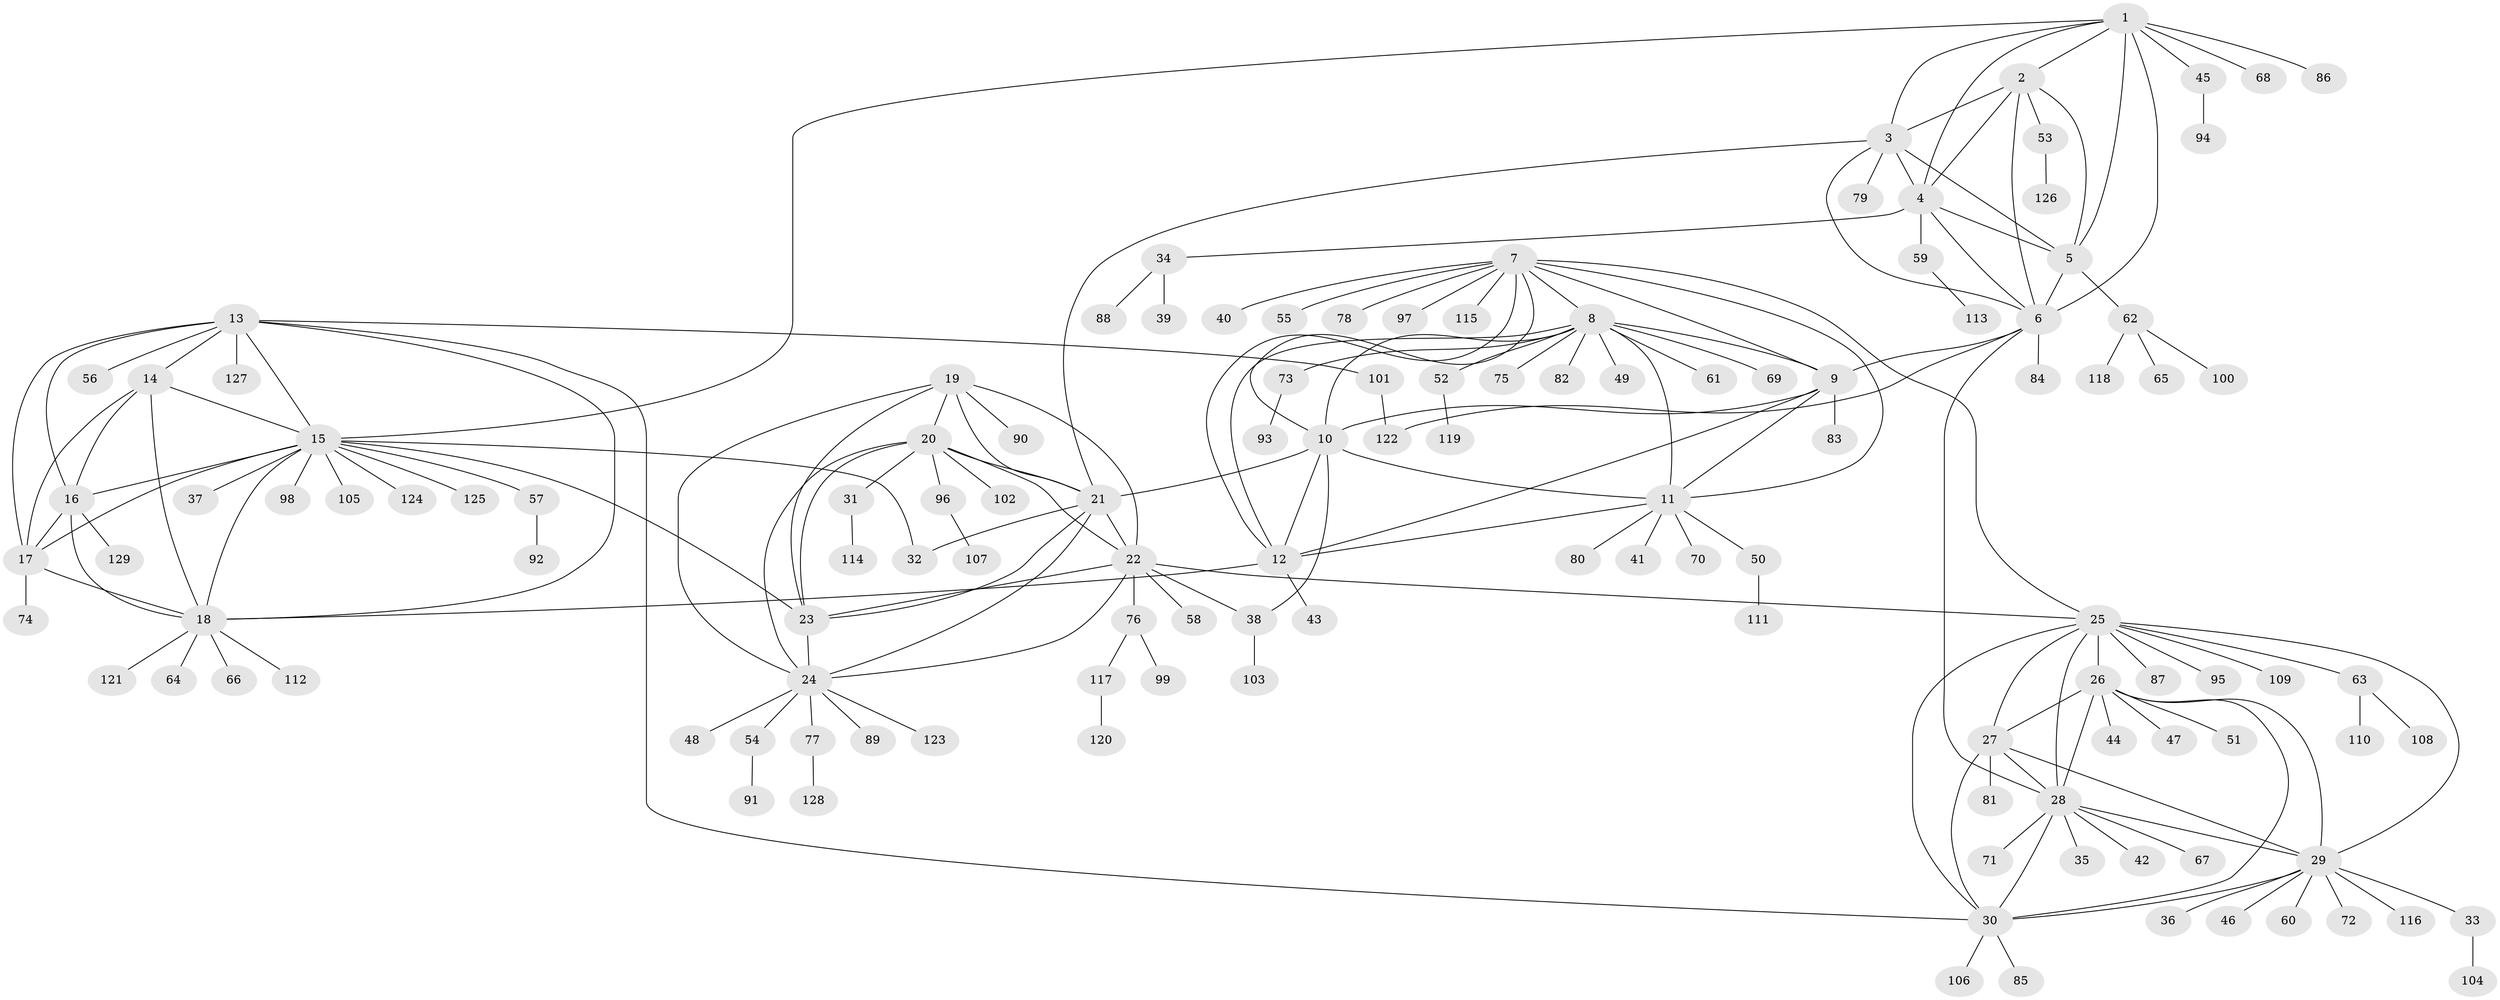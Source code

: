 // coarse degree distribution, {11: 0.020202020202020204, 6: 0.030303030303030304, 5: 0.06060606060606061, 4: 0.010101010101010102, 12: 0.010101010101010102, 10: 0.010101010101010102, 7: 0.020202020202020204, 13: 0.020202020202020204, 8: 0.030303030303030304, 9: 0.020202020202020204, 1: 0.6464646464646465, 2: 0.10101010101010101, 3: 0.020202020202020204}
// Generated by graph-tools (version 1.1) at 2025/42/03/06/25 10:42:15]
// undirected, 129 vertices, 187 edges
graph export_dot {
graph [start="1"]
  node [color=gray90,style=filled];
  1;
  2;
  3;
  4;
  5;
  6;
  7;
  8;
  9;
  10;
  11;
  12;
  13;
  14;
  15;
  16;
  17;
  18;
  19;
  20;
  21;
  22;
  23;
  24;
  25;
  26;
  27;
  28;
  29;
  30;
  31;
  32;
  33;
  34;
  35;
  36;
  37;
  38;
  39;
  40;
  41;
  42;
  43;
  44;
  45;
  46;
  47;
  48;
  49;
  50;
  51;
  52;
  53;
  54;
  55;
  56;
  57;
  58;
  59;
  60;
  61;
  62;
  63;
  64;
  65;
  66;
  67;
  68;
  69;
  70;
  71;
  72;
  73;
  74;
  75;
  76;
  77;
  78;
  79;
  80;
  81;
  82;
  83;
  84;
  85;
  86;
  87;
  88;
  89;
  90;
  91;
  92;
  93;
  94;
  95;
  96;
  97;
  98;
  99;
  100;
  101;
  102;
  103;
  104;
  105;
  106;
  107;
  108;
  109;
  110;
  111;
  112;
  113;
  114;
  115;
  116;
  117;
  118;
  119;
  120;
  121;
  122;
  123;
  124;
  125;
  126;
  127;
  128;
  129;
  1 -- 2;
  1 -- 3;
  1 -- 4;
  1 -- 5;
  1 -- 6;
  1 -- 15;
  1 -- 45;
  1 -- 68;
  1 -- 86;
  2 -- 3;
  2 -- 4;
  2 -- 5;
  2 -- 6;
  2 -- 53;
  3 -- 4;
  3 -- 5;
  3 -- 6;
  3 -- 21;
  3 -- 79;
  4 -- 5;
  4 -- 6;
  4 -- 34;
  4 -- 59;
  5 -- 6;
  5 -- 62;
  6 -- 9;
  6 -- 28;
  6 -- 84;
  6 -- 122;
  7 -- 8;
  7 -- 9;
  7 -- 10;
  7 -- 11;
  7 -- 12;
  7 -- 25;
  7 -- 40;
  7 -- 55;
  7 -- 78;
  7 -- 97;
  7 -- 115;
  8 -- 9;
  8 -- 10;
  8 -- 11;
  8 -- 12;
  8 -- 49;
  8 -- 52;
  8 -- 61;
  8 -- 69;
  8 -- 73;
  8 -- 75;
  8 -- 82;
  9 -- 10;
  9 -- 11;
  9 -- 12;
  9 -- 83;
  10 -- 11;
  10 -- 12;
  10 -- 21;
  10 -- 38;
  11 -- 12;
  11 -- 41;
  11 -- 50;
  11 -- 70;
  11 -- 80;
  12 -- 18;
  12 -- 43;
  13 -- 14;
  13 -- 15;
  13 -- 16;
  13 -- 17;
  13 -- 18;
  13 -- 30;
  13 -- 56;
  13 -- 101;
  13 -- 127;
  14 -- 15;
  14 -- 16;
  14 -- 17;
  14 -- 18;
  15 -- 16;
  15 -- 17;
  15 -- 18;
  15 -- 23;
  15 -- 32;
  15 -- 37;
  15 -- 57;
  15 -- 98;
  15 -- 105;
  15 -- 124;
  15 -- 125;
  16 -- 17;
  16 -- 18;
  16 -- 129;
  17 -- 18;
  17 -- 74;
  18 -- 64;
  18 -- 66;
  18 -- 112;
  18 -- 121;
  19 -- 20;
  19 -- 21;
  19 -- 22;
  19 -- 23;
  19 -- 24;
  19 -- 90;
  20 -- 21;
  20 -- 22;
  20 -- 23;
  20 -- 24;
  20 -- 31;
  20 -- 96;
  20 -- 102;
  21 -- 22;
  21 -- 23;
  21 -- 24;
  21 -- 32;
  22 -- 23;
  22 -- 24;
  22 -- 25;
  22 -- 38;
  22 -- 58;
  22 -- 76;
  23 -- 24;
  24 -- 48;
  24 -- 54;
  24 -- 77;
  24 -- 89;
  24 -- 123;
  25 -- 26;
  25 -- 27;
  25 -- 28;
  25 -- 29;
  25 -- 30;
  25 -- 63;
  25 -- 87;
  25 -- 95;
  25 -- 109;
  26 -- 27;
  26 -- 28;
  26 -- 29;
  26 -- 30;
  26 -- 44;
  26 -- 47;
  26 -- 51;
  27 -- 28;
  27 -- 29;
  27 -- 30;
  27 -- 81;
  28 -- 29;
  28 -- 30;
  28 -- 35;
  28 -- 42;
  28 -- 67;
  28 -- 71;
  29 -- 30;
  29 -- 33;
  29 -- 36;
  29 -- 46;
  29 -- 60;
  29 -- 72;
  29 -- 116;
  30 -- 85;
  30 -- 106;
  31 -- 114;
  33 -- 104;
  34 -- 39;
  34 -- 88;
  38 -- 103;
  45 -- 94;
  50 -- 111;
  52 -- 119;
  53 -- 126;
  54 -- 91;
  57 -- 92;
  59 -- 113;
  62 -- 65;
  62 -- 100;
  62 -- 118;
  63 -- 108;
  63 -- 110;
  73 -- 93;
  76 -- 99;
  76 -- 117;
  77 -- 128;
  96 -- 107;
  101 -- 122;
  117 -- 120;
}
